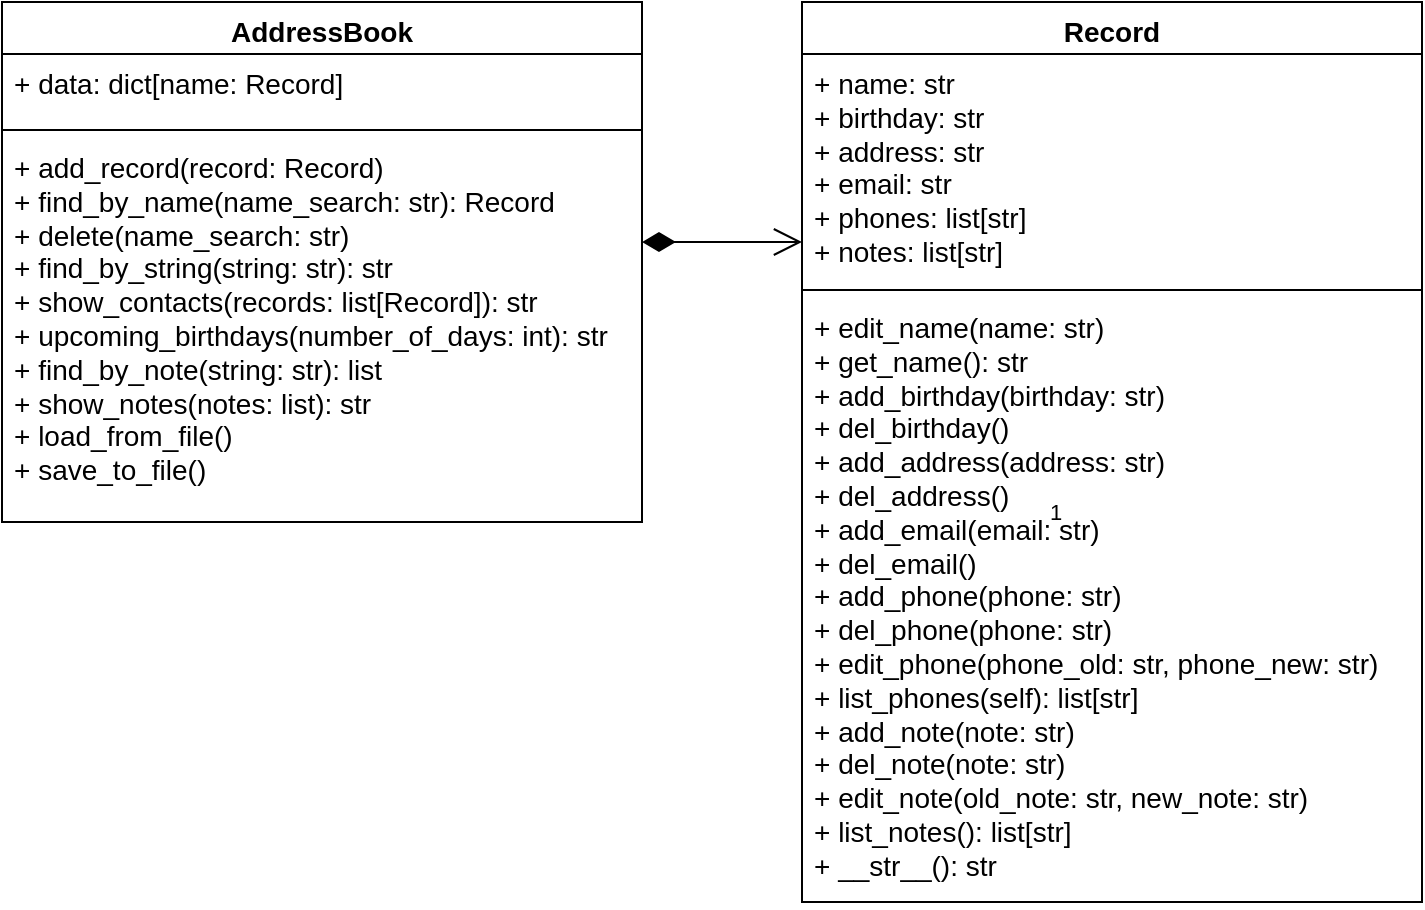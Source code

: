 <mxfile version="22.1.16" type="device">
  <diagram name="Страница — 1" id="2p5YJZM37ergCFuKhi8I">
    <mxGraphModel dx="1194" dy="724" grid="1" gridSize="10" guides="1" tooltips="1" connect="1" arrows="1" fold="1" page="1" pageScale="1" pageWidth="827" pageHeight="1169" math="0" shadow="0">
      <root>
        <mxCell id="0" />
        <mxCell id="1" parent="0" />
        <object label="Record" id="-ChSXMhocR-K-OnuMtBR-1">
          <mxCell style="swimlane;fontStyle=1;align=center;verticalAlign=top;childLayout=stackLayout;horizontal=1;startSize=26;horizontalStack=0;resizeParent=1;resizeParentMax=0;resizeLast=0;collapsible=1;marginBottom=0;whiteSpace=wrap;html=1;fontSize=14;" vertex="1" parent="1">
            <mxGeometry x="440" y="40" width="310" height="450" as="geometry">
              <mxRectangle x="80" y="80" width="100" height="30" as="alternateBounds" />
            </mxGeometry>
          </mxCell>
        </object>
        <mxCell id="-ChSXMhocR-K-OnuMtBR-2" value="&lt;div style=&quot;font-size: 14px;&quot;&gt;+ name: str&lt;/div&gt;&lt;div style=&quot;font-size: 14px;&quot;&gt;+ birthday: str&lt;div style=&quot;font-size: 14px;&quot;&gt;+ address: str&lt;/div&gt;&lt;div style=&quot;font-size: 14px;&quot;&gt;+ email: str&lt;/div&gt;&lt;div style=&quot;font-size: 14px;&quot;&gt;+ phones: list[str]&lt;/div&gt;&lt;div style=&quot;font-size: 14px;&quot;&gt;+ notes: list[str]&lt;br style=&quot;font-size: 14px;&quot;&gt;&lt;/div&gt;&lt;/div&gt;" style="text;strokeColor=none;fillColor=none;align=left;verticalAlign=top;spacingLeft=4;spacingRight=4;overflow=hidden;rotatable=0;points=[[0,0.5],[1,0.5]];portConstraint=eastwest;whiteSpace=wrap;html=1;fontSize=14;" vertex="1" parent="-ChSXMhocR-K-OnuMtBR-1">
          <mxGeometry y="26" width="310" height="114" as="geometry" />
        </mxCell>
        <mxCell id="-ChSXMhocR-K-OnuMtBR-3" value="" style="line;strokeWidth=1;fillColor=none;align=left;verticalAlign=middle;spacingTop=-1;spacingLeft=3;spacingRight=3;rotatable=0;labelPosition=right;points=[];portConstraint=eastwest;strokeColor=inherit;fontSize=14;" vertex="1" parent="-ChSXMhocR-K-OnuMtBR-1">
          <mxGeometry y="140" width="310" height="8" as="geometry" />
        </mxCell>
        <mxCell id="-ChSXMhocR-K-OnuMtBR-4" value="&lt;div style=&quot;font-size: 14px;&quot;&gt;+ edit_name(name: str)&lt;/div&gt;&lt;div style=&quot;font-size: 14px;&quot;&gt;+ get_name(): str&lt;/div&gt;&lt;div style=&quot;font-size: 14px;&quot;&gt;+ add_birthday(birthday: str)&lt;/div&gt;&lt;div style=&quot;font-size: 14px;&quot;&gt;+ del_birthday()&lt;br style=&quot;font-size: 14px;&quot;&gt;+ add_address(address: str)&lt;br style=&quot;font-size: 14px;&quot;&gt;+ del_address()&lt;br style=&quot;font-size: 14px;&quot;&gt;+ add_email(email: str)&lt;br style=&quot;font-size: 14px;&quot;&gt;+ del_email()&lt;br style=&quot;font-size: 14px;&quot;&gt;+ add_phone(phone: str)&lt;br style=&quot;font-size: 14px;&quot;&gt;+ del_phone(phone: str)&lt;br style=&quot;font-size: 14px;&quot;&gt;+ edit_phone(phone_old: str, phone_new: str)&lt;br style=&quot;font-size: 14px;&quot;&gt;+ list_phones(self): list[str]&lt;br style=&quot;font-size: 14px;&quot;&gt;+ add_note(note: str)&lt;br style=&quot;font-size: 14px;&quot;&gt;+ del_note(note: str)&lt;br style=&quot;font-size: 14px;&quot;&gt;+ edit_note(old_note: str, new_note: str)&lt;br style=&quot;font-size: 14px;&quot;&gt;+ list_notes(): list[str]&lt;br style=&quot;font-size: 14px;&quot;&gt;+ __str__(): str&lt;br style=&quot;font-size: 14px;&quot;&gt;&lt;br style=&quot;font-size: 14px;&quot;&gt;&lt;/div&gt;" style="text;strokeColor=none;fillColor=none;align=left;verticalAlign=top;spacingLeft=4;spacingRight=4;overflow=hidden;rotatable=0;points=[[0,0.5],[1,0.5]];portConstraint=eastwest;whiteSpace=wrap;html=1;fontSize=14;" vertex="1" parent="-ChSXMhocR-K-OnuMtBR-1">
          <mxGeometry y="148" width="310" height="302" as="geometry" />
        </mxCell>
        <mxCell id="-ChSXMhocR-K-OnuMtBR-8" value="AddressBook" style="swimlane;fontStyle=1;align=center;verticalAlign=top;childLayout=stackLayout;horizontal=1;startSize=26;horizontalStack=0;resizeParent=1;resizeParentMax=0;resizeLast=0;collapsible=1;marginBottom=0;whiteSpace=wrap;html=1;fontSize=14;" vertex="1" parent="1">
          <mxGeometry x="40" y="40" width="320" height="260" as="geometry" />
        </mxCell>
        <mxCell id="-ChSXMhocR-K-OnuMtBR-9" value="+ data: dict[name: Record]" style="text;strokeColor=none;fillColor=none;align=left;verticalAlign=top;spacingLeft=4;spacingRight=4;overflow=hidden;rotatable=0;points=[[0,0.5],[1,0.5]];portConstraint=eastwest;whiteSpace=wrap;html=1;fontSize=14;" vertex="1" parent="-ChSXMhocR-K-OnuMtBR-8">
          <mxGeometry y="26" width="320" height="34" as="geometry" />
        </mxCell>
        <mxCell id="-ChSXMhocR-K-OnuMtBR-10" value="" style="line;strokeWidth=1;fillColor=none;align=left;verticalAlign=middle;spacingTop=-1;spacingLeft=3;spacingRight=3;rotatable=0;labelPosition=right;points=[];portConstraint=eastwest;strokeColor=inherit;fontSize=14;" vertex="1" parent="-ChSXMhocR-K-OnuMtBR-8">
          <mxGeometry y="60" width="320" height="8" as="geometry" />
        </mxCell>
        <mxCell id="-ChSXMhocR-K-OnuMtBR-11" value="+ add_record(record: Record)&lt;br&gt;+ find_by_name(name_search: str): Record&lt;br&gt;+ delete(name_search: str)&lt;br&gt;+ find_by_string(string: str): str&lt;br&gt;+ show_contacts(records: list[Record]): str&lt;br&gt;+ upcoming_birthdays(number_of_days: int): str&lt;br&gt;+ find_by_note(string: str): list&lt;br&gt;+ show_notes(notes: list): str&lt;br&gt;+ load_from_file()&lt;br&gt;+ save_to_file()" style="text;strokeColor=none;fillColor=none;align=left;verticalAlign=top;spacingLeft=4;spacingRight=4;overflow=hidden;rotatable=0;points=[[0,0.5],[1,0.5]];portConstraint=eastwest;whiteSpace=wrap;html=1;fontSize=14;" vertex="1" parent="-ChSXMhocR-K-OnuMtBR-8">
          <mxGeometry y="68" width="320" height="192" as="geometry" />
        </mxCell>
        <mxCell id="-ChSXMhocR-K-OnuMtBR-14" value="1" style="endArrow=open;html=1;endSize=12;startArrow=diamondThin;startSize=14;startFill=1;edgeStyle=orthogonalEdgeStyle;align=left;verticalAlign=bottom;rounded=0;" edge="1" parent="1">
          <mxGeometry x="1" y="-189" relative="1" as="geometry">
            <mxPoint x="360" y="160" as="sourcePoint" />
            <mxPoint x="440" y="160" as="targetPoint" />
            <mxPoint x="122" y="-45" as="offset" />
          </mxGeometry>
        </mxCell>
      </root>
    </mxGraphModel>
  </diagram>
</mxfile>
